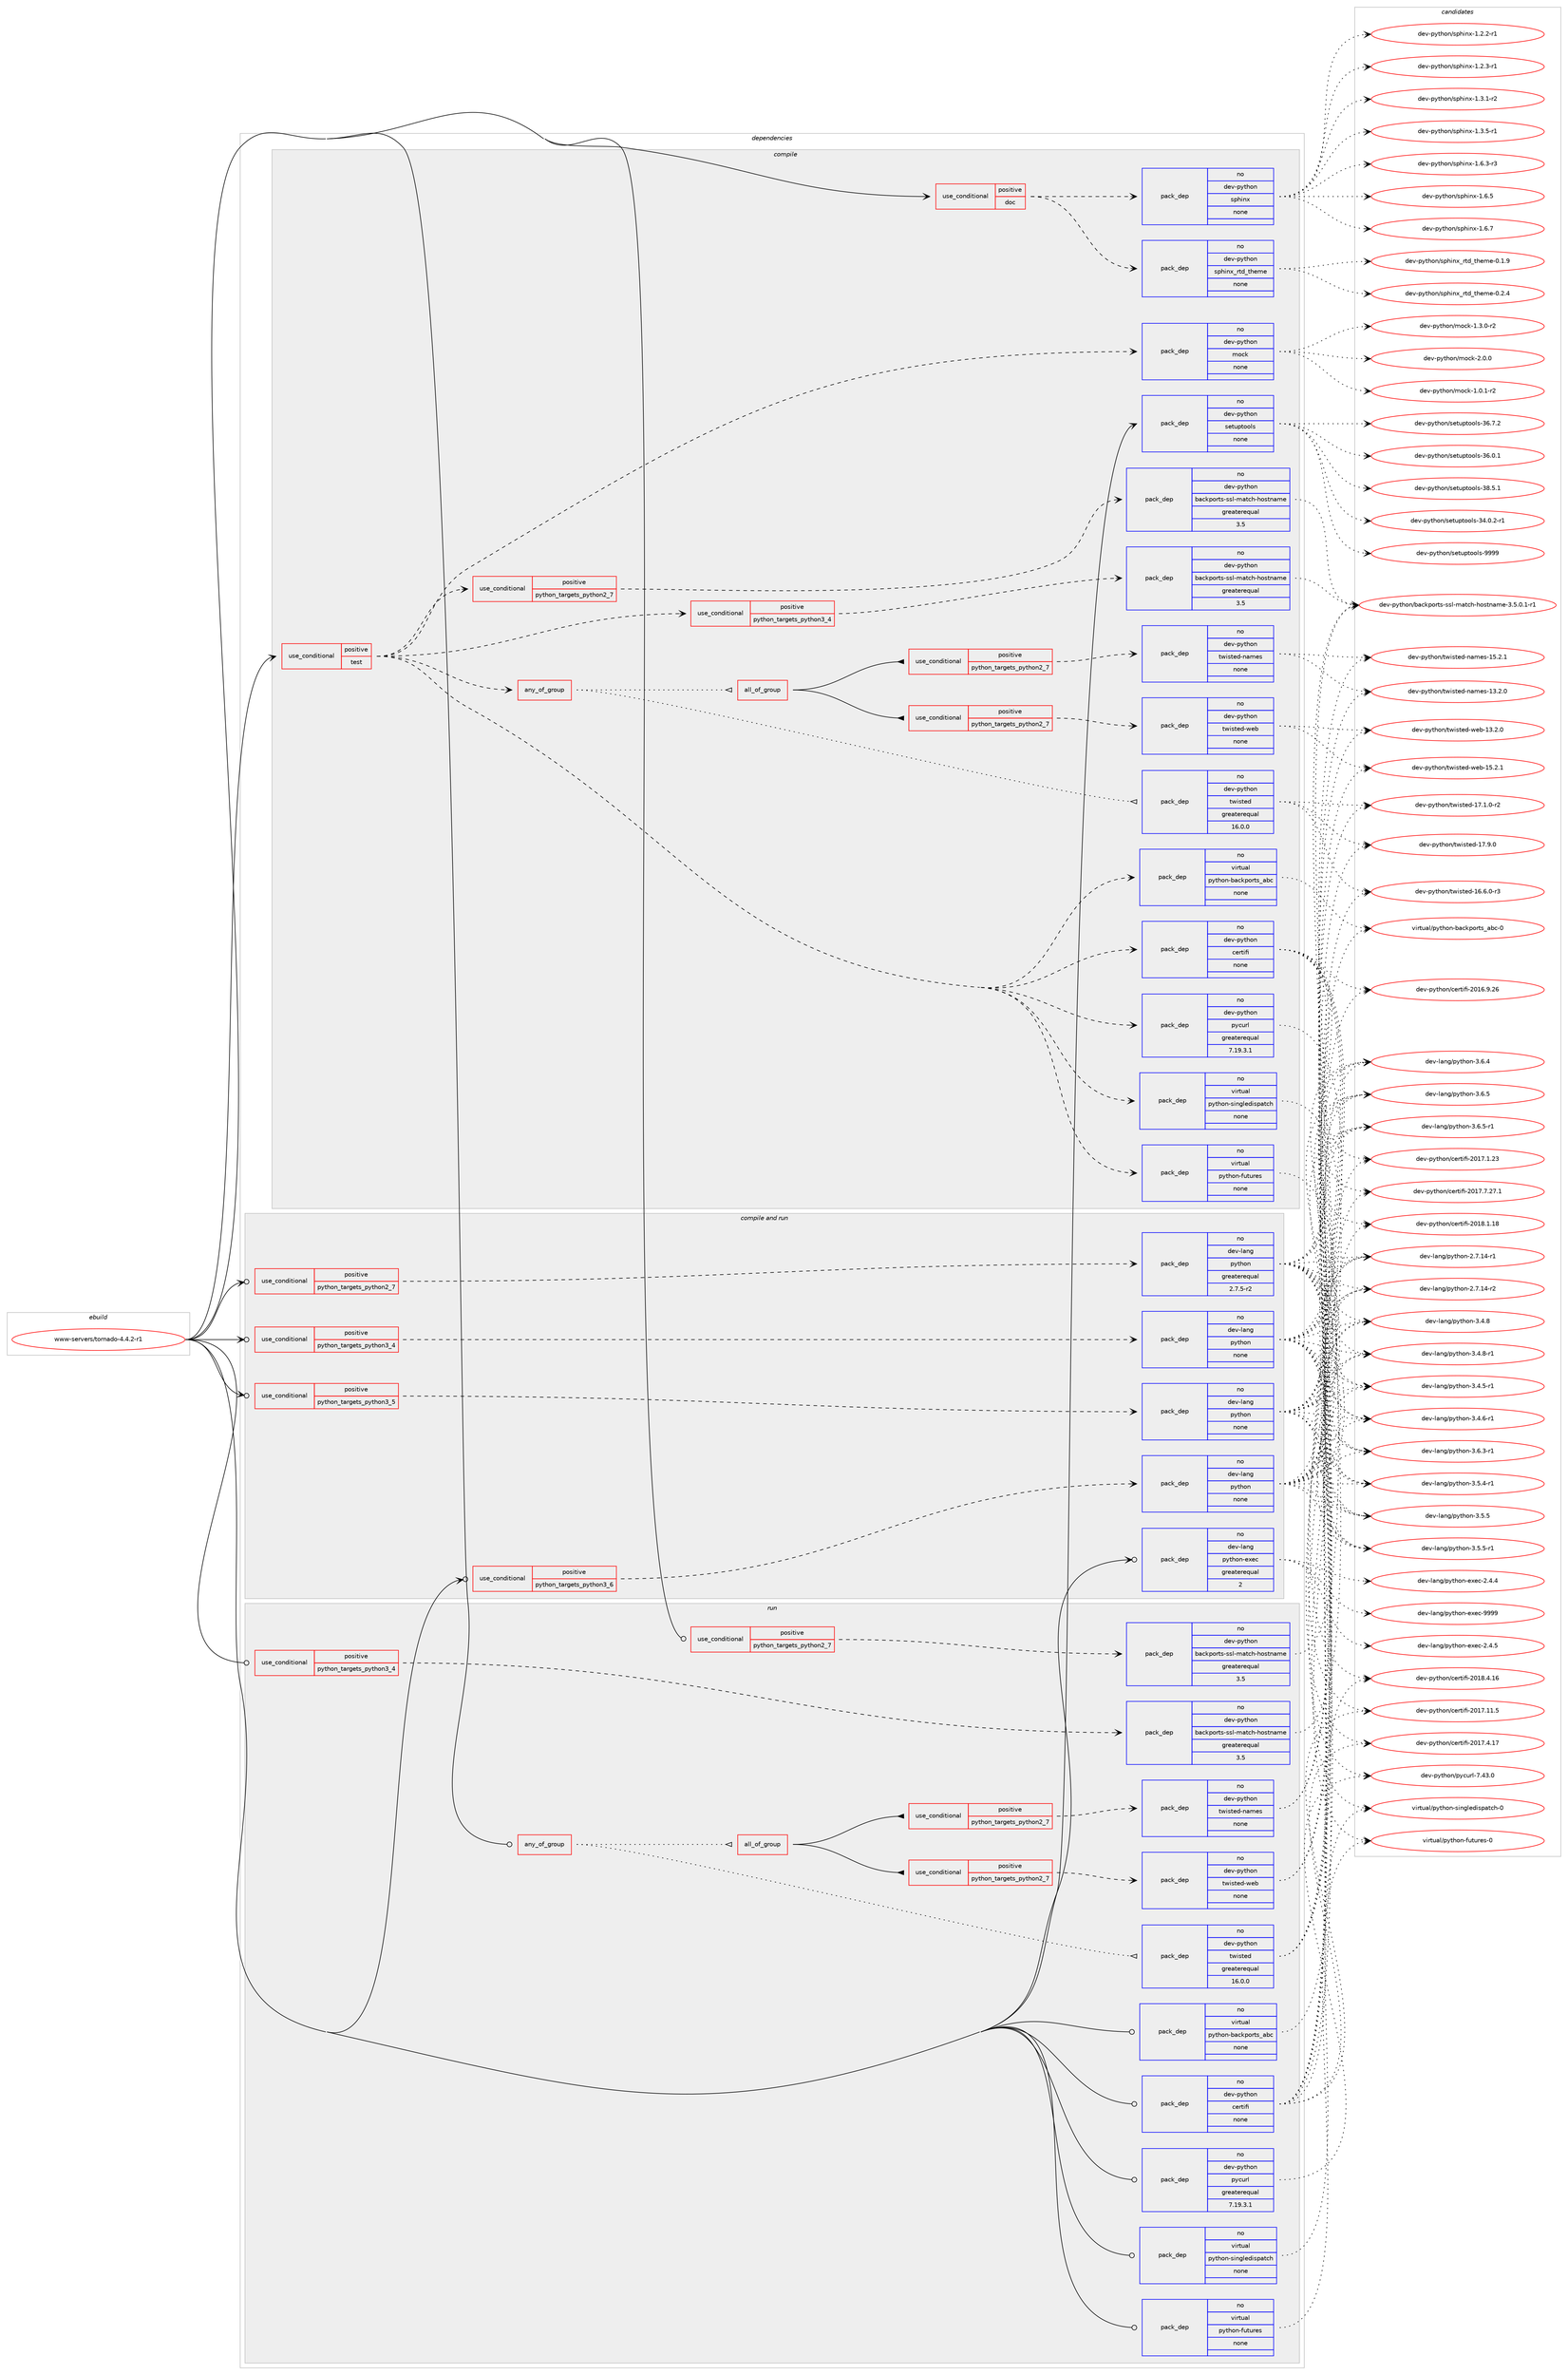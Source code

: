 digraph prolog {

# *************
# Graph options
# *************

newrank=true;
concentrate=true;
compound=true;
graph [rankdir=LR,fontname=Helvetica,fontsize=10,ranksep=1.5];#, ranksep=2.5, nodesep=0.2];
edge  [arrowhead=vee];
node  [fontname=Helvetica,fontsize=10];

# **********
# The ebuild
# **********

subgraph cluster_leftcol {
color=gray;
rank=same;
label=<<i>ebuild</i>>;
id [label="www-servers/tornado-4.4.2-r1", color=red, width=4, href="../www-servers/tornado-4.4.2-r1.svg"];
}

# ****************
# The dependencies
# ****************

subgraph cluster_midcol {
color=gray;
label=<<i>dependencies</i>>;
subgraph cluster_compile {
fillcolor="#eeeeee";
style=filled;
label=<<i>compile</i>>;
subgraph cond992 {
dependency9257 [label=<<TABLE BORDER="0" CELLBORDER="1" CELLSPACING="0" CELLPADDING="4"><TR><TD ROWSPAN="3" CELLPADDING="10">use_conditional</TD></TR><TR><TD>positive</TD></TR><TR><TD>doc</TD></TR></TABLE>>, shape=none, color=red];
subgraph pack8153 {
dependency9258 [label=<<TABLE BORDER="0" CELLBORDER="1" CELLSPACING="0" CELLPADDING="4" WIDTH="220"><TR><TD ROWSPAN="6" CELLPADDING="30">pack_dep</TD></TR><TR><TD WIDTH="110">no</TD></TR><TR><TD>dev-python</TD></TR><TR><TD>sphinx</TD></TR><TR><TD>none</TD></TR><TR><TD></TD></TR></TABLE>>, shape=none, color=blue];
}
dependency9257:e -> dependency9258:w [weight=20,style="dashed",arrowhead="vee"];
subgraph pack8154 {
dependency9259 [label=<<TABLE BORDER="0" CELLBORDER="1" CELLSPACING="0" CELLPADDING="4" WIDTH="220"><TR><TD ROWSPAN="6" CELLPADDING="30">pack_dep</TD></TR><TR><TD WIDTH="110">no</TD></TR><TR><TD>dev-python</TD></TR><TR><TD>sphinx_rtd_theme</TD></TR><TR><TD>none</TD></TR><TR><TD></TD></TR></TABLE>>, shape=none, color=blue];
}
dependency9257:e -> dependency9259:w [weight=20,style="dashed",arrowhead="vee"];
}
id:e -> dependency9257:w [weight=20,style="solid",arrowhead="vee"];
subgraph cond993 {
dependency9260 [label=<<TABLE BORDER="0" CELLBORDER="1" CELLSPACING="0" CELLPADDING="4"><TR><TD ROWSPAN="3" CELLPADDING="10">use_conditional</TD></TR><TR><TD>positive</TD></TR><TR><TD>test</TD></TR></TABLE>>, shape=none, color=red];
subgraph pack8155 {
dependency9261 [label=<<TABLE BORDER="0" CELLBORDER="1" CELLSPACING="0" CELLPADDING="4" WIDTH="220"><TR><TD ROWSPAN="6" CELLPADDING="30">pack_dep</TD></TR><TR><TD WIDTH="110">no</TD></TR><TR><TD>dev-python</TD></TR><TR><TD>certifi</TD></TR><TR><TD>none</TD></TR><TR><TD></TD></TR></TABLE>>, shape=none, color=blue];
}
dependency9260:e -> dependency9261:w [weight=20,style="dashed",arrowhead="vee"];
subgraph pack8156 {
dependency9262 [label=<<TABLE BORDER="0" CELLBORDER="1" CELLSPACING="0" CELLPADDING="4" WIDTH="220"><TR><TD ROWSPAN="6" CELLPADDING="30">pack_dep</TD></TR><TR><TD WIDTH="110">no</TD></TR><TR><TD>dev-python</TD></TR><TR><TD>pycurl</TD></TR><TR><TD>greaterequal</TD></TR><TR><TD>7.19.3.1</TD></TR></TABLE>>, shape=none, color=blue];
}
dependency9260:e -> dependency9262:w [weight=20,style="dashed",arrowhead="vee"];
subgraph cond994 {
dependency9263 [label=<<TABLE BORDER="0" CELLBORDER="1" CELLSPACING="0" CELLPADDING="4"><TR><TD ROWSPAN="3" CELLPADDING="10">use_conditional</TD></TR><TR><TD>positive</TD></TR><TR><TD>python_targets_python2_7</TD></TR></TABLE>>, shape=none, color=red];
subgraph pack8157 {
dependency9264 [label=<<TABLE BORDER="0" CELLBORDER="1" CELLSPACING="0" CELLPADDING="4" WIDTH="220"><TR><TD ROWSPAN="6" CELLPADDING="30">pack_dep</TD></TR><TR><TD WIDTH="110">no</TD></TR><TR><TD>dev-python</TD></TR><TR><TD>backports-ssl-match-hostname</TD></TR><TR><TD>greaterequal</TD></TR><TR><TD>3.5</TD></TR></TABLE>>, shape=none, color=blue];
}
dependency9263:e -> dependency9264:w [weight=20,style="dashed",arrowhead="vee"];
}
dependency9260:e -> dependency9263:w [weight=20,style="dashed",arrowhead="vee"];
subgraph cond995 {
dependency9265 [label=<<TABLE BORDER="0" CELLBORDER="1" CELLSPACING="0" CELLPADDING="4"><TR><TD ROWSPAN="3" CELLPADDING="10">use_conditional</TD></TR><TR><TD>positive</TD></TR><TR><TD>python_targets_python3_4</TD></TR></TABLE>>, shape=none, color=red];
subgraph pack8158 {
dependency9266 [label=<<TABLE BORDER="0" CELLBORDER="1" CELLSPACING="0" CELLPADDING="4" WIDTH="220"><TR><TD ROWSPAN="6" CELLPADDING="30">pack_dep</TD></TR><TR><TD WIDTH="110">no</TD></TR><TR><TD>dev-python</TD></TR><TR><TD>backports-ssl-match-hostname</TD></TR><TR><TD>greaterequal</TD></TR><TR><TD>3.5</TD></TR></TABLE>>, shape=none, color=blue];
}
dependency9265:e -> dependency9266:w [weight=20,style="dashed",arrowhead="vee"];
}
dependency9260:e -> dependency9265:w [weight=20,style="dashed",arrowhead="vee"];
subgraph any108 {
dependency9267 [label=<<TABLE BORDER="0" CELLBORDER="1" CELLSPACING="0" CELLPADDING="4"><TR><TD CELLPADDING="10">any_of_group</TD></TR></TABLE>>, shape=none, color=red];subgraph pack8159 {
dependency9268 [label=<<TABLE BORDER="0" CELLBORDER="1" CELLSPACING="0" CELLPADDING="4" WIDTH="220"><TR><TD ROWSPAN="6" CELLPADDING="30">pack_dep</TD></TR><TR><TD WIDTH="110">no</TD></TR><TR><TD>dev-python</TD></TR><TR><TD>twisted</TD></TR><TR><TD>greaterequal</TD></TR><TR><TD>16.0.0</TD></TR></TABLE>>, shape=none, color=blue];
}
dependency9267:e -> dependency9268:w [weight=20,style="dotted",arrowhead="oinv"];
subgraph all7 {
dependency9269 [label=<<TABLE BORDER="0" CELLBORDER="1" CELLSPACING="0" CELLPADDING="4"><TR><TD CELLPADDING="10">all_of_group</TD></TR></TABLE>>, shape=none, color=red];subgraph cond996 {
dependency9270 [label=<<TABLE BORDER="0" CELLBORDER="1" CELLSPACING="0" CELLPADDING="4"><TR><TD ROWSPAN="3" CELLPADDING="10">use_conditional</TD></TR><TR><TD>positive</TD></TR><TR><TD>python_targets_python2_7</TD></TR></TABLE>>, shape=none, color=red];
subgraph pack8160 {
dependency9271 [label=<<TABLE BORDER="0" CELLBORDER="1" CELLSPACING="0" CELLPADDING="4" WIDTH="220"><TR><TD ROWSPAN="6" CELLPADDING="30">pack_dep</TD></TR><TR><TD WIDTH="110">no</TD></TR><TR><TD>dev-python</TD></TR><TR><TD>twisted-names</TD></TR><TR><TD>none</TD></TR><TR><TD></TD></TR></TABLE>>, shape=none, color=blue];
}
dependency9270:e -> dependency9271:w [weight=20,style="dashed",arrowhead="vee"];
}
dependency9269:e -> dependency9270:w [weight=20,style="solid",arrowhead="inv"];
subgraph cond997 {
dependency9272 [label=<<TABLE BORDER="0" CELLBORDER="1" CELLSPACING="0" CELLPADDING="4"><TR><TD ROWSPAN="3" CELLPADDING="10">use_conditional</TD></TR><TR><TD>positive</TD></TR><TR><TD>python_targets_python2_7</TD></TR></TABLE>>, shape=none, color=red];
subgraph pack8161 {
dependency9273 [label=<<TABLE BORDER="0" CELLBORDER="1" CELLSPACING="0" CELLPADDING="4" WIDTH="220"><TR><TD ROWSPAN="6" CELLPADDING="30">pack_dep</TD></TR><TR><TD WIDTH="110">no</TD></TR><TR><TD>dev-python</TD></TR><TR><TD>twisted-web</TD></TR><TR><TD>none</TD></TR><TR><TD></TD></TR></TABLE>>, shape=none, color=blue];
}
dependency9272:e -> dependency9273:w [weight=20,style="dashed",arrowhead="vee"];
}
dependency9269:e -> dependency9272:w [weight=20,style="solid",arrowhead="inv"];
}
dependency9267:e -> dependency9269:w [weight=20,style="dotted",arrowhead="oinv"];
}
dependency9260:e -> dependency9267:w [weight=20,style="dashed",arrowhead="vee"];
subgraph pack8162 {
dependency9274 [label=<<TABLE BORDER="0" CELLBORDER="1" CELLSPACING="0" CELLPADDING="4" WIDTH="220"><TR><TD ROWSPAN="6" CELLPADDING="30">pack_dep</TD></TR><TR><TD WIDTH="110">no</TD></TR><TR><TD>virtual</TD></TR><TR><TD>python-backports_abc</TD></TR><TR><TD>none</TD></TR><TR><TD></TD></TR></TABLE>>, shape=none, color=blue];
}
dependency9260:e -> dependency9274:w [weight=20,style="dashed",arrowhead="vee"];
subgraph pack8163 {
dependency9275 [label=<<TABLE BORDER="0" CELLBORDER="1" CELLSPACING="0" CELLPADDING="4" WIDTH="220"><TR><TD ROWSPAN="6" CELLPADDING="30">pack_dep</TD></TR><TR><TD WIDTH="110">no</TD></TR><TR><TD>virtual</TD></TR><TR><TD>python-futures</TD></TR><TR><TD>none</TD></TR><TR><TD></TD></TR></TABLE>>, shape=none, color=blue];
}
dependency9260:e -> dependency9275:w [weight=20,style="dashed",arrowhead="vee"];
subgraph pack8164 {
dependency9276 [label=<<TABLE BORDER="0" CELLBORDER="1" CELLSPACING="0" CELLPADDING="4" WIDTH="220"><TR><TD ROWSPAN="6" CELLPADDING="30">pack_dep</TD></TR><TR><TD WIDTH="110">no</TD></TR><TR><TD>virtual</TD></TR><TR><TD>python-singledispatch</TD></TR><TR><TD>none</TD></TR><TR><TD></TD></TR></TABLE>>, shape=none, color=blue];
}
dependency9260:e -> dependency9276:w [weight=20,style="dashed",arrowhead="vee"];
subgraph pack8165 {
dependency9277 [label=<<TABLE BORDER="0" CELLBORDER="1" CELLSPACING="0" CELLPADDING="4" WIDTH="220"><TR><TD ROWSPAN="6" CELLPADDING="30">pack_dep</TD></TR><TR><TD WIDTH="110">no</TD></TR><TR><TD>dev-python</TD></TR><TR><TD>mock</TD></TR><TR><TD>none</TD></TR><TR><TD></TD></TR></TABLE>>, shape=none, color=blue];
}
dependency9260:e -> dependency9277:w [weight=20,style="dashed",arrowhead="vee"];
}
id:e -> dependency9260:w [weight=20,style="solid",arrowhead="vee"];
subgraph pack8166 {
dependency9278 [label=<<TABLE BORDER="0" CELLBORDER="1" CELLSPACING="0" CELLPADDING="4" WIDTH="220"><TR><TD ROWSPAN="6" CELLPADDING="30">pack_dep</TD></TR><TR><TD WIDTH="110">no</TD></TR><TR><TD>dev-python</TD></TR><TR><TD>setuptools</TD></TR><TR><TD>none</TD></TR><TR><TD></TD></TR></TABLE>>, shape=none, color=blue];
}
id:e -> dependency9278:w [weight=20,style="solid",arrowhead="vee"];
}
subgraph cluster_compileandrun {
fillcolor="#eeeeee";
style=filled;
label=<<i>compile and run</i>>;
subgraph cond998 {
dependency9279 [label=<<TABLE BORDER="0" CELLBORDER="1" CELLSPACING="0" CELLPADDING="4"><TR><TD ROWSPAN="3" CELLPADDING="10">use_conditional</TD></TR><TR><TD>positive</TD></TR><TR><TD>python_targets_python2_7</TD></TR></TABLE>>, shape=none, color=red];
subgraph pack8167 {
dependency9280 [label=<<TABLE BORDER="0" CELLBORDER="1" CELLSPACING="0" CELLPADDING="4" WIDTH="220"><TR><TD ROWSPAN="6" CELLPADDING="30">pack_dep</TD></TR><TR><TD WIDTH="110">no</TD></TR><TR><TD>dev-lang</TD></TR><TR><TD>python</TD></TR><TR><TD>greaterequal</TD></TR><TR><TD>2.7.5-r2</TD></TR></TABLE>>, shape=none, color=blue];
}
dependency9279:e -> dependency9280:w [weight=20,style="dashed",arrowhead="vee"];
}
id:e -> dependency9279:w [weight=20,style="solid",arrowhead="odotvee"];
subgraph cond999 {
dependency9281 [label=<<TABLE BORDER="0" CELLBORDER="1" CELLSPACING="0" CELLPADDING="4"><TR><TD ROWSPAN="3" CELLPADDING="10">use_conditional</TD></TR><TR><TD>positive</TD></TR><TR><TD>python_targets_python3_4</TD></TR></TABLE>>, shape=none, color=red];
subgraph pack8168 {
dependency9282 [label=<<TABLE BORDER="0" CELLBORDER="1" CELLSPACING="0" CELLPADDING="4" WIDTH="220"><TR><TD ROWSPAN="6" CELLPADDING="30">pack_dep</TD></TR><TR><TD WIDTH="110">no</TD></TR><TR><TD>dev-lang</TD></TR><TR><TD>python</TD></TR><TR><TD>none</TD></TR><TR><TD></TD></TR></TABLE>>, shape=none, color=blue];
}
dependency9281:e -> dependency9282:w [weight=20,style="dashed",arrowhead="vee"];
}
id:e -> dependency9281:w [weight=20,style="solid",arrowhead="odotvee"];
subgraph cond1000 {
dependency9283 [label=<<TABLE BORDER="0" CELLBORDER="1" CELLSPACING="0" CELLPADDING="4"><TR><TD ROWSPAN="3" CELLPADDING="10">use_conditional</TD></TR><TR><TD>positive</TD></TR><TR><TD>python_targets_python3_5</TD></TR></TABLE>>, shape=none, color=red];
subgraph pack8169 {
dependency9284 [label=<<TABLE BORDER="0" CELLBORDER="1" CELLSPACING="0" CELLPADDING="4" WIDTH="220"><TR><TD ROWSPAN="6" CELLPADDING="30">pack_dep</TD></TR><TR><TD WIDTH="110">no</TD></TR><TR><TD>dev-lang</TD></TR><TR><TD>python</TD></TR><TR><TD>none</TD></TR><TR><TD></TD></TR></TABLE>>, shape=none, color=blue];
}
dependency9283:e -> dependency9284:w [weight=20,style="dashed",arrowhead="vee"];
}
id:e -> dependency9283:w [weight=20,style="solid",arrowhead="odotvee"];
subgraph cond1001 {
dependency9285 [label=<<TABLE BORDER="0" CELLBORDER="1" CELLSPACING="0" CELLPADDING="4"><TR><TD ROWSPAN="3" CELLPADDING="10">use_conditional</TD></TR><TR><TD>positive</TD></TR><TR><TD>python_targets_python3_6</TD></TR></TABLE>>, shape=none, color=red];
subgraph pack8170 {
dependency9286 [label=<<TABLE BORDER="0" CELLBORDER="1" CELLSPACING="0" CELLPADDING="4" WIDTH="220"><TR><TD ROWSPAN="6" CELLPADDING="30">pack_dep</TD></TR><TR><TD WIDTH="110">no</TD></TR><TR><TD>dev-lang</TD></TR><TR><TD>python</TD></TR><TR><TD>none</TD></TR><TR><TD></TD></TR></TABLE>>, shape=none, color=blue];
}
dependency9285:e -> dependency9286:w [weight=20,style="dashed",arrowhead="vee"];
}
id:e -> dependency9285:w [weight=20,style="solid",arrowhead="odotvee"];
subgraph pack8171 {
dependency9287 [label=<<TABLE BORDER="0" CELLBORDER="1" CELLSPACING="0" CELLPADDING="4" WIDTH="220"><TR><TD ROWSPAN="6" CELLPADDING="30">pack_dep</TD></TR><TR><TD WIDTH="110">no</TD></TR><TR><TD>dev-lang</TD></TR><TR><TD>python-exec</TD></TR><TR><TD>greaterequal</TD></TR><TR><TD>2</TD></TR></TABLE>>, shape=none, color=blue];
}
id:e -> dependency9287:w [weight=20,style="solid",arrowhead="odotvee"];
}
subgraph cluster_run {
fillcolor="#eeeeee";
style=filled;
label=<<i>run</i>>;
subgraph any109 {
dependency9288 [label=<<TABLE BORDER="0" CELLBORDER="1" CELLSPACING="0" CELLPADDING="4"><TR><TD CELLPADDING="10">any_of_group</TD></TR></TABLE>>, shape=none, color=red];subgraph pack8172 {
dependency9289 [label=<<TABLE BORDER="0" CELLBORDER="1" CELLSPACING="0" CELLPADDING="4" WIDTH="220"><TR><TD ROWSPAN="6" CELLPADDING="30">pack_dep</TD></TR><TR><TD WIDTH="110">no</TD></TR><TR><TD>dev-python</TD></TR><TR><TD>twisted</TD></TR><TR><TD>greaterequal</TD></TR><TR><TD>16.0.0</TD></TR></TABLE>>, shape=none, color=blue];
}
dependency9288:e -> dependency9289:w [weight=20,style="dotted",arrowhead="oinv"];
subgraph all8 {
dependency9290 [label=<<TABLE BORDER="0" CELLBORDER="1" CELLSPACING="0" CELLPADDING="4"><TR><TD CELLPADDING="10">all_of_group</TD></TR></TABLE>>, shape=none, color=red];subgraph cond1002 {
dependency9291 [label=<<TABLE BORDER="0" CELLBORDER="1" CELLSPACING="0" CELLPADDING="4"><TR><TD ROWSPAN="3" CELLPADDING="10">use_conditional</TD></TR><TR><TD>positive</TD></TR><TR><TD>python_targets_python2_7</TD></TR></TABLE>>, shape=none, color=red];
subgraph pack8173 {
dependency9292 [label=<<TABLE BORDER="0" CELLBORDER="1" CELLSPACING="0" CELLPADDING="4" WIDTH="220"><TR><TD ROWSPAN="6" CELLPADDING="30">pack_dep</TD></TR><TR><TD WIDTH="110">no</TD></TR><TR><TD>dev-python</TD></TR><TR><TD>twisted-names</TD></TR><TR><TD>none</TD></TR><TR><TD></TD></TR></TABLE>>, shape=none, color=blue];
}
dependency9291:e -> dependency9292:w [weight=20,style="dashed",arrowhead="vee"];
}
dependency9290:e -> dependency9291:w [weight=20,style="solid",arrowhead="inv"];
subgraph cond1003 {
dependency9293 [label=<<TABLE BORDER="0" CELLBORDER="1" CELLSPACING="0" CELLPADDING="4"><TR><TD ROWSPAN="3" CELLPADDING="10">use_conditional</TD></TR><TR><TD>positive</TD></TR><TR><TD>python_targets_python2_7</TD></TR></TABLE>>, shape=none, color=red];
subgraph pack8174 {
dependency9294 [label=<<TABLE BORDER="0" CELLBORDER="1" CELLSPACING="0" CELLPADDING="4" WIDTH="220"><TR><TD ROWSPAN="6" CELLPADDING="30">pack_dep</TD></TR><TR><TD WIDTH="110">no</TD></TR><TR><TD>dev-python</TD></TR><TR><TD>twisted-web</TD></TR><TR><TD>none</TD></TR><TR><TD></TD></TR></TABLE>>, shape=none, color=blue];
}
dependency9293:e -> dependency9294:w [weight=20,style="dashed",arrowhead="vee"];
}
dependency9290:e -> dependency9293:w [weight=20,style="solid",arrowhead="inv"];
}
dependency9288:e -> dependency9290:w [weight=20,style="dotted",arrowhead="oinv"];
}
id:e -> dependency9288:w [weight=20,style="solid",arrowhead="odot"];
subgraph cond1004 {
dependency9295 [label=<<TABLE BORDER="0" CELLBORDER="1" CELLSPACING="0" CELLPADDING="4"><TR><TD ROWSPAN="3" CELLPADDING="10">use_conditional</TD></TR><TR><TD>positive</TD></TR><TR><TD>python_targets_python2_7</TD></TR></TABLE>>, shape=none, color=red];
subgraph pack8175 {
dependency9296 [label=<<TABLE BORDER="0" CELLBORDER="1" CELLSPACING="0" CELLPADDING="4" WIDTH="220"><TR><TD ROWSPAN="6" CELLPADDING="30">pack_dep</TD></TR><TR><TD WIDTH="110">no</TD></TR><TR><TD>dev-python</TD></TR><TR><TD>backports-ssl-match-hostname</TD></TR><TR><TD>greaterequal</TD></TR><TR><TD>3.5</TD></TR></TABLE>>, shape=none, color=blue];
}
dependency9295:e -> dependency9296:w [weight=20,style="dashed",arrowhead="vee"];
}
id:e -> dependency9295:w [weight=20,style="solid",arrowhead="odot"];
subgraph cond1005 {
dependency9297 [label=<<TABLE BORDER="0" CELLBORDER="1" CELLSPACING="0" CELLPADDING="4"><TR><TD ROWSPAN="3" CELLPADDING="10">use_conditional</TD></TR><TR><TD>positive</TD></TR><TR><TD>python_targets_python3_4</TD></TR></TABLE>>, shape=none, color=red];
subgraph pack8176 {
dependency9298 [label=<<TABLE BORDER="0" CELLBORDER="1" CELLSPACING="0" CELLPADDING="4" WIDTH="220"><TR><TD ROWSPAN="6" CELLPADDING="30">pack_dep</TD></TR><TR><TD WIDTH="110">no</TD></TR><TR><TD>dev-python</TD></TR><TR><TD>backports-ssl-match-hostname</TD></TR><TR><TD>greaterequal</TD></TR><TR><TD>3.5</TD></TR></TABLE>>, shape=none, color=blue];
}
dependency9297:e -> dependency9298:w [weight=20,style="dashed",arrowhead="vee"];
}
id:e -> dependency9297:w [weight=20,style="solid",arrowhead="odot"];
subgraph pack8177 {
dependency9299 [label=<<TABLE BORDER="0" CELLBORDER="1" CELLSPACING="0" CELLPADDING="4" WIDTH="220"><TR><TD ROWSPAN="6" CELLPADDING="30">pack_dep</TD></TR><TR><TD WIDTH="110">no</TD></TR><TR><TD>dev-python</TD></TR><TR><TD>certifi</TD></TR><TR><TD>none</TD></TR><TR><TD></TD></TR></TABLE>>, shape=none, color=blue];
}
id:e -> dependency9299:w [weight=20,style="solid",arrowhead="odot"];
subgraph pack8178 {
dependency9300 [label=<<TABLE BORDER="0" CELLBORDER="1" CELLSPACING="0" CELLPADDING="4" WIDTH="220"><TR><TD ROWSPAN="6" CELLPADDING="30">pack_dep</TD></TR><TR><TD WIDTH="110">no</TD></TR><TR><TD>dev-python</TD></TR><TR><TD>pycurl</TD></TR><TR><TD>greaterequal</TD></TR><TR><TD>7.19.3.1</TD></TR></TABLE>>, shape=none, color=blue];
}
id:e -> dependency9300:w [weight=20,style="solid",arrowhead="odot"];
subgraph pack8179 {
dependency9301 [label=<<TABLE BORDER="0" CELLBORDER="1" CELLSPACING="0" CELLPADDING="4" WIDTH="220"><TR><TD ROWSPAN="6" CELLPADDING="30">pack_dep</TD></TR><TR><TD WIDTH="110">no</TD></TR><TR><TD>virtual</TD></TR><TR><TD>python-backports_abc</TD></TR><TR><TD>none</TD></TR><TR><TD></TD></TR></TABLE>>, shape=none, color=blue];
}
id:e -> dependency9301:w [weight=20,style="solid",arrowhead="odot"];
subgraph pack8180 {
dependency9302 [label=<<TABLE BORDER="0" CELLBORDER="1" CELLSPACING="0" CELLPADDING="4" WIDTH="220"><TR><TD ROWSPAN="6" CELLPADDING="30">pack_dep</TD></TR><TR><TD WIDTH="110">no</TD></TR><TR><TD>virtual</TD></TR><TR><TD>python-futures</TD></TR><TR><TD>none</TD></TR><TR><TD></TD></TR></TABLE>>, shape=none, color=blue];
}
id:e -> dependency9302:w [weight=20,style="solid",arrowhead="odot"];
subgraph pack8181 {
dependency9303 [label=<<TABLE BORDER="0" CELLBORDER="1" CELLSPACING="0" CELLPADDING="4" WIDTH="220"><TR><TD ROWSPAN="6" CELLPADDING="30">pack_dep</TD></TR><TR><TD WIDTH="110">no</TD></TR><TR><TD>virtual</TD></TR><TR><TD>python-singledispatch</TD></TR><TR><TD>none</TD></TR><TR><TD></TD></TR></TABLE>>, shape=none, color=blue];
}
id:e -> dependency9303:w [weight=20,style="solid",arrowhead="odot"];
}
}

# **************
# The candidates
# **************

subgraph cluster_choices {
rank=same;
color=gray;
label=<<i>candidates</i>>;

subgraph choice8153 {
color=black;
nodesep=1;
choice10010111845112121116104111110471151121041051101204549465046504511449 [label="dev-python/sphinx-1.2.2-r1", color=red, width=4,href="../dev-python/sphinx-1.2.2-r1.svg"];
choice10010111845112121116104111110471151121041051101204549465046514511449 [label="dev-python/sphinx-1.2.3-r1", color=red, width=4,href="../dev-python/sphinx-1.2.3-r1.svg"];
choice10010111845112121116104111110471151121041051101204549465146494511450 [label="dev-python/sphinx-1.3.1-r2", color=red, width=4,href="../dev-python/sphinx-1.3.1-r2.svg"];
choice10010111845112121116104111110471151121041051101204549465146534511449 [label="dev-python/sphinx-1.3.5-r1", color=red, width=4,href="../dev-python/sphinx-1.3.5-r1.svg"];
choice10010111845112121116104111110471151121041051101204549465446514511451 [label="dev-python/sphinx-1.6.3-r3", color=red, width=4,href="../dev-python/sphinx-1.6.3-r3.svg"];
choice1001011184511212111610411111047115112104105110120454946544653 [label="dev-python/sphinx-1.6.5", color=red, width=4,href="../dev-python/sphinx-1.6.5.svg"];
choice1001011184511212111610411111047115112104105110120454946544655 [label="dev-python/sphinx-1.6.7", color=red, width=4,href="../dev-python/sphinx-1.6.7.svg"];
dependency9258:e -> choice10010111845112121116104111110471151121041051101204549465046504511449:w [style=dotted,weight="100"];
dependency9258:e -> choice10010111845112121116104111110471151121041051101204549465046514511449:w [style=dotted,weight="100"];
dependency9258:e -> choice10010111845112121116104111110471151121041051101204549465146494511450:w [style=dotted,weight="100"];
dependency9258:e -> choice10010111845112121116104111110471151121041051101204549465146534511449:w [style=dotted,weight="100"];
dependency9258:e -> choice10010111845112121116104111110471151121041051101204549465446514511451:w [style=dotted,weight="100"];
dependency9258:e -> choice1001011184511212111610411111047115112104105110120454946544653:w [style=dotted,weight="100"];
dependency9258:e -> choice1001011184511212111610411111047115112104105110120454946544655:w [style=dotted,weight="100"];
}
subgraph choice8154 {
color=black;
nodesep=1;
choice10010111845112121116104111110471151121041051101209511411610095116104101109101454846494657 [label="dev-python/sphinx_rtd_theme-0.1.9", color=red, width=4,href="../dev-python/sphinx_rtd_theme-0.1.9.svg"];
choice10010111845112121116104111110471151121041051101209511411610095116104101109101454846504652 [label="dev-python/sphinx_rtd_theme-0.2.4", color=red, width=4,href="../dev-python/sphinx_rtd_theme-0.2.4.svg"];
dependency9259:e -> choice10010111845112121116104111110471151121041051101209511411610095116104101109101454846494657:w [style=dotted,weight="100"];
dependency9259:e -> choice10010111845112121116104111110471151121041051101209511411610095116104101109101454846504652:w [style=dotted,weight="100"];
}
subgraph choice8155 {
color=black;
nodesep=1;
choice10010111845112121116104111110479910111411610510210545504849544657465054 [label="dev-python/certifi-2016.9.26", color=red, width=4,href="../dev-python/certifi-2016.9.26.svg"];
choice10010111845112121116104111110479910111411610510210545504849554649465051 [label="dev-python/certifi-2017.1.23", color=red, width=4,href="../dev-python/certifi-2017.1.23.svg"];
choice10010111845112121116104111110479910111411610510210545504849554649494653 [label="dev-python/certifi-2017.11.5", color=red, width=4,href="../dev-python/certifi-2017.11.5.svg"];
choice10010111845112121116104111110479910111411610510210545504849554652464955 [label="dev-python/certifi-2017.4.17", color=red, width=4,href="../dev-python/certifi-2017.4.17.svg"];
choice100101118451121211161041111104799101114116105102105455048495546554650554649 [label="dev-python/certifi-2017.7.27.1", color=red, width=4,href="../dev-python/certifi-2017.7.27.1.svg"];
choice10010111845112121116104111110479910111411610510210545504849564649464956 [label="dev-python/certifi-2018.1.18", color=red, width=4,href="../dev-python/certifi-2018.1.18.svg"];
choice10010111845112121116104111110479910111411610510210545504849564652464954 [label="dev-python/certifi-2018.4.16", color=red, width=4,href="../dev-python/certifi-2018.4.16.svg"];
dependency9261:e -> choice10010111845112121116104111110479910111411610510210545504849544657465054:w [style=dotted,weight="100"];
dependency9261:e -> choice10010111845112121116104111110479910111411610510210545504849554649465051:w [style=dotted,weight="100"];
dependency9261:e -> choice10010111845112121116104111110479910111411610510210545504849554649494653:w [style=dotted,weight="100"];
dependency9261:e -> choice10010111845112121116104111110479910111411610510210545504849554652464955:w [style=dotted,weight="100"];
dependency9261:e -> choice100101118451121211161041111104799101114116105102105455048495546554650554649:w [style=dotted,weight="100"];
dependency9261:e -> choice10010111845112121116104111110479910111411610510210545504849564649464956:w [style=dotted,weight="100"];
dependency9261:e -> choice10010111845112121116104111110479910111411610510210545504849564652464954:w [style=dotted,weight="100"];
}
subgraph choice8156 {
color=black;
nodesep=1;
choice10010111845112121116104111110471121219911711410845554652514648 [label="dev-python/pycurl-7.43.0", color=red, width=4,href="../dev-python/pycurl-7.43.0.svg"];
dependency9262:e -> choice10010111845112121116104111110471121219911711410845554652514648:w [style=dotted,weight="100"];
}
subgraph choice8157 {
color=black;
nodesep=1;
choice100101118451121211161041111104798979910711211111411611545115115108451099711699104451041111151161109710910145514653464846494511449 [label="dev-python/backports-ssl-match-hostname-3.5.0.1-r1", color=red, width=4,href="../dev-python/backports-ssl-match-hostname-3.5.0.1-r1.svg"];
dependency9264:e -> choice100101118451121211161041111104798979910711211111411611545115115108451099711699104451041111151161109710910145514653464846494511449:w [style=dotted,weight="100"];
}
subgraph choice8158 {
color=black;
nodesep=1;
choice100101118451121211161041111104798979910711211111411611545115115108451099711699104451041111151161109710910145514653464846494511449 [label="dev-python/backports-ssl-match-hostname-3.5.0.1-r1", color=red, width=4,href="../dev-python/backports-ssl-match-hostname-3.5.0.1-r1.svg"];
dependency9266:e -> choice100101118451121211161041111104798979910711211111411611545115115108451099711699104451041111151161109710910145514653464846494511449:w [style=dotted,weight="100"];
}
subgraph choice8159 {
color=black;
nodesep=1;
choice1001011184511212111610411111047116119105115116101100454954465446484511451 [label="dev-python/twisted-16.6.0-r3", color=red, width=4,href="../dev-python/twisted-16.6.0-r3.svg"];
choice1001011184511212111610411111047116119105115116101100454955464946484511450 [label="dev-python/twisted-17.1.0-r2", color=red, width=4,href="../dev-python/twisted-17.1.0-r2.svg"];
choice100101118451121211161041111104711611910511511610110045495546574648 [label="dev-python/twisted-17.9.0", color=red, width=4,href="../dev-python/twisted-17.9.0.svg"];
dependency9268:e -> choice1001011184511212111610411111047116119105115116101100454954465446484511451:w [style=dotted,weight="100"];
dependency9268:e -> choice1001011184511212111610411111047116119105115116101100454955464946484511450:w [style=dotted,weight="100"];
dependency9268:e -> choice100101118451121211161041111104711611910511511610110045495546574648:w [style=dotted,weight="100"];
}
subgraph choice8160 {
color=black;
nodesep=1;
choice1001011184511212111610411111047116119105115116101100451109710910111545495146504648 [label="dev-python/twisted-names-13.2.0", color=red, width=4,href="../dev-python/twisted-names-13.2.0.svg"];
choice1001011184511212111610411111047116119105115116101100451109710910111545495346504649 [label="dev-python/twisted-names-15.2.1", color=red, width=4,href="../dev-python/twisted-names-15.2.1.svg"];
dependency9271:e -> choice1001011184511212111610411111047116119105115116101100451109710910111545495146504648:w [style=dotted,weight="100"];
dependency9271:e -> choice1001011184511212111610411111047116119105115116101100451109710910111545495346504649:w [style=dotted,weight="100"];
}
subgraph choice8161 {
color=black;
nodesep=1;
choice1001011184511212111610411111047116119105115116101100451191019845495146504648 [label="dev-python/twisted-web-13.2.0", color=red, width=4,href="../dev-python/twisted-web-13.2.0.svg"];
choice1001011184511212111610411111047116119105115116101100451191019845495346504649 [label="dev-python/twisted-web-15.2.1", color=red, width=4,href="../dev-python/twisted-web-15.2.1.svg"];
dependency9273:e -> choice1001011184511212111610411111047116119105115116101100451191019845495146504648:w [style=dotted,weight="100"];
dependency9273:e -> choice1001011184511212111610411111047116119105115116101100451191019845495346504649:w [style=dotted,weight="100"];
}
subgraph choice8162 {
color=black;
nodesep=1;
choice118105114116117971084711212111610411111045989799107112111114116115959798994548 [label="virtual/python-backports_abc-0", color=red, width=4,href="../virtual/python-backports_abc-0.svg"];
dependency9274:e -> choice118105114116117971084711212111610411111045989799107112111114116115959798994548:w [style=dotted,weight="100"];
}
subgraph choice8163 {
color=black;
nodesep=1;
choice1181051141161179710847112121116104111110451021171161171141011154548 [label="virtual/python-futures-0", color=red, width=4,href="../virtual/python-futures-0.svg"];
dependency9275:e -> choice1181051141161179710847112121116104111110451021171161171141011154548:w [style=dotted,weight="100"];
}
subgraph choice8164 {
color=black;
nodesep=1;
choice11810511411611797108471121211161041111104511510511010310810110010511511297116991044548 [label="virtual/python-singledispatch-0", color=red, width=4,href="../virtual/python-singledispatch-0.svg"];
dependency9276:e -> choice11810511411611797108471121211161041111104511510511010310810110010511511297116991044548:w [style=dotted,weight="100"];
}
subgraph choice8165 {
color=black;
nodesep=1;
choice1001011184511212111610411111047109111991074549464846494511450 [label="dev-python/mock-1.0.1-r2", color=red, width=4,href="../dev-python/mock-1.0.1-r2.svg"];
choice1001011184511212111610411111047109111991074549465146484511450 [label="dev-python/mock-1.3.0-r2", color=red, width=4,href="../dev-python/mock-1.3.0-r2.svg"];
choice100101118451121211161041111104710911199107455046484648 [label="dev-python/mock-2.0.0", color=red, width=4,href="../dev-python/mock-2.0.0.svg"];
dependency9277:e -> choice1001011184511212111610411111047109111991074549464846494511450:w [style=dotted,weight="100"];
dependency9277:e -> choice1001011184511212111610411111047109111991074549465146484511450:w [style=dotted,weight="100"];
dependency9277:e -> choice100101118451121211161041111104710911199107455046484648:w [style=dotted,weight="100"];
}
subgraph choice8166 {
color=black;
nodesep=1;
choice1001011184511212111610411111047115101116117112116111111108115455152464846504511449 [label="dev-python/setuptools-34.0.2-r1", color=red, width=4,href="../dev-python/setuptools-34.0.2-r1.svg"];
choice100101118451121211161041111104711510111611711211611111110811545515446484649 [label="dev-python/setuptools-36.0.1", color=red, width=4,href="../dev-python/setuptools-36.0.1.svg"];
choice100101118451121211161041111104711510111611711211611111110811545515446554650 [label="dev-python/setuptools-36.7.2", color=red, width=4,href="../dev-python/setuptools-36.7.2.svg"];
choice100101118451121211161041111104711510111611711211611111110811545515646534649 [label="dev-python/setuptools-38.5.1", color=red, width=4,href="../dev-python/setuptools-38.5.1.svg"];
choice10010111845112121116104111110471151011161171121161111111081154557575757 [label="dev-python/setuptools-9999", color=red, width=4,href="../dev-python/setuptools-9999.svg"];
dependency9278:e -> choice1001011184511212111610411111047115101116117112116111111108115455152464846504511449:w [style=dotted,weight="100"];
dependency9278:e -> choice100101118451121211161041111104711510111611711211611111110811545515446484649:w [style=dotted,weight="100"];
dependency9278:e -> choice100101118451121211161041111104711510111611711211611111110811545515446554650:w [style=dotted,weight="100"];
dependency9278:e -> choice100101118451121211161041111104711510111611711211611111110811545515646534649:w [style=dotted,weight="100"];
dependency9278:e -> choice10010111845112121116104111110471151011161171121161111111081154557575757:w [style=dotted,weight="100"];
}
subgraph choice8167 {
color=black;
nodesep=1;
choice100101118451089711010347112121116104111110455046554649524511449 [label="dev-lang/python-2.7.14-r1", color=red, width=4,href="../dev-lang/python-2.7.14-r1.svg"];
choice100101118451089711010347112121116104111110455046554649524511450 [label="dev-lang/python-2.7.14-r2", color=red, width=4,href="../dev-lang/python-2.7.14-r2.svg"];
choice1001011184510897110103471121211161041111104551465246534511449 [label="dev-lang/python-3.4.5-r1", color=red, width=4,href="../dev-lang/python-3.4.5-r1.svg"];
choice1001011184510897110103471121211161041111104551465246544511449 [label="dev-lang/python-3.4.6-r1", color=red, width=4,href="../dev-lang/python-3.4.6-r1.svg"];
choice100101118451089711010347112121116104111110455146524656 [label="dev-lang/python-3.4.8", color=red, width=4,href="../dev-lang/python-3.4.8.svg"];
choice1001011184510897110103471121211161041111104551465246564511449 [label="dev-lang/python-3.4.8-r1", color=red, width=4,href="../dev-lang/python-3.4.8-r1.svg"];
choice1001011184510897110103471121211161041111104551465346524511449 [label="dev-lang/python-3.5.4-r1", color=red, width=4,href="../dev-lang/python-3.5.4-r1.svg"];
choice100101118451089711010347112121116104111110455146534653 [label="dev-lang/python-3.5.5", color=red, width=4,href="../dev-lang/python-3.5.5.svg"];
choice1001011184510897110103471121211161041111104551465346534511449 [label="dev-lang/python-3.5.5-r1", color=red, width=4,href="../dev-lang/python-3.5.5-r1.svg"];
choice1001011184510897110103471121211161041111104551465446514511449 [label="dev-lang/python-3.6.3-r1", color=red, width=4,href="../dev-lang/python-3.6.3-r1.svg"];
choice100101118451089711010347112121116104111110455146544652 [label="dev-lang/python-3.6.4", color=red, width=4,href="../dev-lang/python-3.6.4.svg"];
choice100101118451089711010347112121116104111110455146544653 [label="dev-lang/python-3.6.5", color=red, width=4,href="../dev-lang/python-3.6.5.svg"];
choice1001011184510897110103471121211161041111104551465446534511449 [label="dev-lang/python-3.6.5-r1", color=red, width=4,href="../dev-lang/python-3.6.5-r1.svg"];
dependency9280:e -> choice100101118451089711010347112121116104111110455046554649524511449:w [style=dotted,weight="100"];
dependency9280:e -> choice100101118451089711010347112121116104111110455046554649524511450:w [style=dotted,weight="100"];
dependency9280:e -> choice1001011184510897110103471121211161041111104551465246534511449:w [style=dotted,weight="100"];
dependency9280:e -> choice1001011184510897110103471121211161041111104551465246544511449:w [style=dotted,weight="100"];
dependency9280:e -> choice100101118451089711010347112121116104111110455146524656:w [style=dotted,weight="100"];
dependency9280:e -> choice1001011184510897110103471121211161041111104551465246564511449:w [style=dotted,weight="100"];
dependency9280:e -> choice1001011184510897110103471121211161041111104551465346524511449:w [style=dotted,weight="100"];
dependency9280:e -> choice100101118451089711010347112121116104111110455146534653:w [style=dotted,weight="100"];
dependency9280:e -> choice1001011184510897110103471121211161041111104551465346534511449:w [style=dotted,weight="100"];
dependency9280:e -> choice1001011184510897110103471121211161041111104551465446514511449:w [style=dotted,weight="100"];
dependency9280:e -> choice100101118451089711010347112121116104111110455146544652:w [style=dotted,weight="100"];
dependency9280:e -> choice100101118451089711010347112121116104111110455146544653:w [style=dotted,weight="100"];
dependency9280:e -> choice1001011184510897110103471121211161041111104551465446534511449:w [style=dotted,weight="100"];
}
subgraph choice8168 {
color=black;
nodesep=1;
choice100101118451089711010347112121116104111110455046554649524511449 [label="dev-lang/python-2.7.14-r1", color=red, width=4,href="../dev-lang/python-2.7.14-r1.svg"];
choice100101118451089711010347112121116104111110455046554649524511450 [label="dev-lang/python-2.7.14-r2", color=red, width=4,href="../dev-lang/python-2.7.14-r2.svg"];
choice1001011184510897110103471121211161041111104551465246534511449 [label="dev-lang/python-3.4.5-r1", color=red, width=4,href="../dev-lang/python-3.4.5-r1.svg"];
choice1001011184510897110103471121211161041111104551465246544511449 [label="dev-lang/python-3.4.6-r1", color=red, width=4,href="../dev-lang/python-3.4.6-r1.svg"];
choice100101118451089711010347112121116104111110455146524656 [label="dev-lang/python-3.4.8", color=red, width=4,href="../dev-lang/python-3.4.8.svg"];
choice1001011184510897110103471121211161041111104551465246564511449 [label="dev-lang/python-3.4.8-r1", color=red, width=4,href="../dev-lang/python-3.4.8-r1.svg"];
choice1001011184510897110103471121211161041111104551465346524511449 [label="dev-lang/python-3.5.4-r1", color=red, width=4,href="../dev-lang/python-3.5.4-r1.svg"];
choice100101118451089711010347112121116104111110455146534653 [label="dev-lang/python-3.5.5", color=red, width=4,href="../dev-lang/python-3.5.5.svg"];
choice1001011184510897110103471121211161041111104551465346534511449 [label="dev-lang/python-3.5.5-r1", color=red, width=4,href="../dev-lang/python-3.5.5-r1.svg"];
choice1001011184510897110103471121211161041111104551465446514511449 [label="dev-lang/python-3.6.3-r1", color=red, width=4,href="../dev-lang/python-3.6.3-r1.svg"];
choice100101118451089711010347112121116104111110455146544652 [label="dev-lang/python-3.6.4", color=red, width=4,href="../dev-lang/python-3.6.4.svg"];
choice100101118451089711010347112121116104111110455146544653 [label="dev-lang/python-3.6.5", color=red, width=4,href="../dev-lang/python-3.6.5.svg"];
choice1001011184510897110103471121211161041111104551465446534511449 [label="dev-lang/python-3.6.5-r1", color=red, width=4,href="../dev-lang/python-3.6.5-r1.svg"];
dependency9282:e -> choice100101118451089711010347112121116104111110455046554649524511449:w [style=dotted,weight="100"];
dependency9282:e -> choice100101118451089711010347112121116104111110455046554649524511450:w [style=dotted,weight="100"];
dependency9282:e -> choice1001011184510897110103471121211161041111104551465246534511449:w [style=dotted,weight="100"];
dependency9282:e -> choice1001011184510897110103471121211161041111104551465246544511449:w [style=dotted,weight="100"];
dependency9282:e -> choice100101118451089711010347112121116104111110455146524656:w [style=dotted,weight="100"];
dependency9282:e -> choice1001011184510897110103471121211161041111104551465246564511449:w [style=dotted,weight="100"];
dependency9282:e -> choice1001011184510897110103471121211161041111104551465346524511449:w [style=dotted,weight="100"];
dependency9282:e -> choice100101118451089711010347112121116104111110455146534653:w [style=dotted,weight="100"];
dependency9282:e -> choice1001011184510897110103471121211161041111104551465346534511449:w [style=dotted,weight="100"];
dependency9282:e -> choice1001011184510897110103471121211161041111104551465446514511449:w [style=dotted,weight="100"];
dependency9282:e -> choice100101118451089711010347112121116104111110455146544652:w [style=dotted,weight="100"];
dependency9282:e -> choice100101118451089711010347112121116104111110455146544653:w [style=dotted,weight="100"];
dependency9282:e -> choice1001011184510897110103471121211161041111104551465446534511449:w [style=dotted,weight="100"];
}
subgraph choice8169 {
color=black;
nodesep=1;
choice100101118451089711010347112121116104111110455046554649524511449 [label="dev-lang/python-2.7.14-r1", color=red, width=4,href="../dev-lang/python-2.7.14-r1.svg"];
choice100101118451089711010347112121116104111110455046554649524511450 [label="dev-lang/python-2.7.14-r2", color=red, width=4,href="../dev-lang/python-2.7.14-r2.svg"];
choice1001011184510897110103471121211161041111104551465246534511449 [label="dev-lang/python-3.4.5-r1", color=red, width=4,href="../dev-lang/python-3.4.5-r1.svg"];
choice1001011184510897110103471121211161041111104551465246544511449 [label="dev-lang/python-3.4.6-r1", color=red, width=4,href="../dev-lang/python-3.4.6-r1.svg"];
choice100101118451089711010347112121116104111110455146524656 [label="dev-lang/python-3.4.8", color=red, width=4,href="../dev-lang/python-3.4.8.svg"];
choice1001011184510897110103471121211161041111104551465246564511449 [label="dev-lang/python-3.4.8-r1", color=red, width=4,href="../dev-lang/python-3.4.8-r1.svg"];
choice1001011184510897110103471121211161041111104551465346524511449 [label="dev-lang/python-3.5.4-r1", color=red, width=4,href="../dev-lang/python-3.5.4-r1.svg"];
choice100101118451089711010347112121116104111110455146534653 [label="dev-lang/python-3.5.5", color=red, width=4,href="../dev-lang/python-3.5.5.svg"];
choice1001011184510897110103471121211161041111104551465346534511449 [label="dev-lang/python-3.5.5-r1", color=red, width=4,href="../dev-lang/python-3.5.5-r1.svg"];
choice1001011184510897110103471121211161041111104551465446514511449 [label="dev-lang/python-3.6.3-r1", color=red, width=4,href="../dev-lang/python-3.6.3-r1.svg"];
choice100101118451089711010347112121116104111110455146544652 [label="dev-lang/python-3.6.4", color=red, width=4,href="../dev-lang/python-3.6.4.svg"];
choice100101118451089711010347112121116104111110455146544653 [label="dev-lang/python-3.6.5", color=red, width=4,href="../dev-lang/python-3.6.5.svg"];
choice1001011184510897110103471121211161041111104551465446534511449 [label="dev-lang/python-3.6.5-r1", color=red, width=4,href="../dev-lang/python-3.6.5-r1.svg"];
dependency9284:e -> choice100101118451089711010347112121116104111110455046554649524511449:w [style=dotted,weight="100"];
dependency9284:e -> choice100101118451089711010347112121116104111110455046554649524511450:w [style=dotted,weight="100"];
dependency9284:e -> choice1001011184510897110103471121211161041111104551465246534511449:w [style=dotted,weight="100"];
dependency9284:e -> choice1001011184510897110103471121211161041111104551465246544511449:w [style=dotted,weight="100"];
dependency9284:e -> choice100101118451089711010347112121116104111110455146524656:w [style=dotted,weight="100"];
dependency9284:e -> choice1001011184510897110103471121211161041111104551465246564511449:w [style=dotted,weight="100"];
dependency9284:e -> choice1001011184510897110103471121211161041111104551465346524511449:w [style=dotted,weight="100"];
dependency9284:e -> choice100101118451089711010347112121116104111110455146534653:w [style=dotted,weight="100"];
dependency9284:e -> choice1001011184510897110103471121211161041111104551465346534511449:w [style=dotted,weight="100"];
dependency9284:e -> choice1001011184510897110103471121211161041111104551465446514511449:w [style=dotted,weight="100"];
dependency9284:e -> choice100101118451089711010347112121116104111110455146544652:w [style=dotted,weight="100"];
dependency9284:e -> choice100101118451089711010347112121116104111110455146544653:w [style=dotted,weight="100"];
dependency9284:e -> choice1001011184510897110103471121211161041111104551465446534511449:w [style=dotted,weight="100"];
}
subgraph choice8170 {
color=black;
nodesep=1;
choice100101118451089711010347112121116104111110455046554649524511449 [label="dev-lang/python-2.7.14-r1", color=red, width=4,href="../dev-lang/python-2.7.14-r1.svg"];
choice100101118451089711010347112121116104111110455046554649524511450 [label="dev-lang/python-2.7.14-r2", color=red, width=4,href="../dev-lang/python-2.7.14-r2.svg"];
choice1001011184510897110103471121211161041111104551465246534511449 [label="dev-lang/python-3.4.5-r1", color=red, width=4,href="../dev-lang/python-3.4.5-r1.svg"];
choice1001011184510897110103471121211161041111104551465246544511449 [label="dev-lang/python-3.4.6-r1", color=red, width=4,href="../dev-lang/python-3.4.6-r1.svg"];
choice100101118451089711010347112121116104111110455146524656 [label="dev-lang/python-3.4.8", color=red, width=4,href="../dev-lang/python-3.4.8.svg"];
choice1001011184510897110103471121211161041111104551465246564511449 [label="dev-lang/python-3.4.8-r1", color=red, width=4,href="../dev-lang/python-3.4.8-r1.svg"];
choice1001011184510897110103471121211161041111104551465346524511449 [label="dev-lang/python-3.5.4-r1", color=red, width=4,href="../dev-lang/python-3.5.4-r1.svg"];
choice100101118451089711010347112121116104111110455146534653 [label="dev-lang/python-3.5.5", color=red, width=4,href="../dev-lang/python-3.5.5.svg"];
choice1001011184510897110103471121211161041111104551465346534511449 [label="dev-lang/python-3.5.5-r1", color=red, width=4,href="../dev-lang/python-3.5.5-r1.svg"];
choice1001011184510897110103471121211161041111104551465446514511449 [label="dev-lang/python-3.6.3-r1", color=red, width=4,href="../dev-lang/python-3.6.3-r1.svg"];
choice100101118451089711010347112121116104111110455146544652 [label="dev-lang/python-3.6.4", color=red, width=4,href="../dev-lang/python-3.6.4.svg"];
choice100101118451089711010347112121116104111110455146544653 [label="dev-lang/python-3.6.5", color=red, width=4,href="../dev-lang/python-3.6.5.svg"];
choice1001011184510897110103471121211161041111104551465446534511449 [label="dev-lang/python-3.6.5-r1", color=red, width=4,href="../dev-lang/python-3.6.5-r1.svg"];
dependency9286:e -> choice100101118451089711010347112121116104111110455046554649524511449:w [style=dotted,weight="100"];
dependency9286:e -> choice100101118451089711010347112121116104111110455046554649524511450:w [style=dotted,weight="100"];
dependency9286:e -> choice1001011184510897110103471121211161041111104551465246534511449:w [style=dotted,weight="100"];
dependency9286:e -> choice1001011184510897110103471121211161041111104551465246544511449:w [style=dotted,weight="100"];
dependency9286:e -> choice100101118451089711010347112121116104111110455146524656:w [style=dotted,weight="100"];
dependency9286:e -> choice1001011184510897110103471121211161041111104551465246564511449:w [style=dotted,weight="100"];
dependency9286:e -> choice1001011184510897110103471121211161041111104551465346524511449:w [style=dotted,weight="100"];
dependency9286:e -> choice100101118451089711010347112121116104111110455146534653:w [style=dotted,weight="100"];
dependency9286:e -> choice1001011184510897110103471121211161041111104551465346534511449:w [style=dotted,weight="100"];
dependency9286:e -> choice1001011184510897110103471121211161041111104551465446514511449:w [style=dotted,weight="100"];
dependency9286:e -> choice100101118451089711010347112121116104111110455146544652:w [style=dotted,weight="100"];
dependency9286:e -> choice100101118451089711010347112121116104111110455146544653:w [style=dotted,weight="100"];
dependency9286:e -> choice1001011184510897110103471121211161041111104551465446534511449:w [style=dotted,weight="100"];
}
subgraph choice8171 {
color=black;
nodesep=1;
choice1001011184510897110103471121211161041111104510112010199455046524652 [label="dev-lang/python-exec-2.4.4", color=red, width=4,href="../dev-lang/python-exec-2.4.4.svg"];
choice1001011184510897110103471121211161041111104510112010199455046524653 [label="dev-lang/python-exec-2.4.5", color=red, width=4,href="../dev-lang/python-exec-2.4.5.svg"];
choice10010111845108971101034711212111610411111045101120101994557575757 [label="dev-lang/python-exec-9999", color=red, width=4,href="../dev-lang/python-exec-9999.svg"];
dependency9287:e -> choice1001011184510897110103471121211161041111104510112010199455046524652:w [style=dotted,weight="100"];
dependency9287:e -> choice1001011184510897110103471121211161041111104510112010199455046524653:w [style=dotted,weight="100"];
dependency9287:e -> choice10010111845108971101034711212111610411111045101120101994557575757:w [style=dotted,weight="100"];
}
subgraph choice8172 {
color=black;
nodesep=1;
choice1001011184511212111610411111047116119105115116101100454954465446484511451 [label="dev-python/twisted-16.6.0-r3", color=red, width=4,href="../dev-python/twisted-16.6.0-r3.svg"];
choice1001011184511212111610411111047116119105115116101100454955464946484511450 [label="dev-python/twisted-17.1.0-r2", color=red, width=4,href="../dev-python/twisted-17.1.0-r2.svg"];
choice100101118451121211161041111104711611910511511610110045495546574648 [label="dev-python/twisted-17.9.0", color=red, width=4,href="../dev-python/twisted-17.9.0.svg"];
dependency9289:e -> choice1001011184511212111610411111047116119105115116101100454954465446484511451:w [style=dotted,weight="100"];
dependency9289:e -> choice1001011184511212111610411111047116119105115116101100454955464946484511450:w [style=dotted,weight="100"];
dependency9289:e -> choice100101118451121211161041111104711611910511511610110045495546574648:w [style=dotted,weight="100"];
}
subgraph choice8173 {
color=black;
nodesep=1;
choice1001011184511212111610411111047116119105115116101100451109710910111545495146504648 [label="dev-python/twisted-names-13.2.0", color=red, width=4,href="../dev-python/twisted-names-13.2.0.svg"];
choice1001011184511212111610411111047116119105115116101100451109710910111545495346504649 [label="dev-python/twisted-names-15.2.1", color=red, width=4,href="../dev-python/twisted-names-15.2.1.svg"];
dependency9292:e -> choice1001011184511212111610411111047116119105115116101100451109710910111545495146504648:w [style=dotted,weight="100"];
dependency9292:e -> choice1001011184511212111610411111047116119105115116101100451109710910111545495346504649:w [style=dotted,weight="100"];
}
subgraph choice8174 {
color=black;
nodesep=1;
choice1001011184511212111610411111047116119105115116101100451191019845495146504648 [label="dev-python/twisted-web-13.2.0", color=red, width=4,href="../dev-python/twisted-web-13.2.0.svg"];
choice1001011184511212111610411111047116119105115116101100451191019845495346504649 [label="dev-python/twisted-web-15.2.1", color=red, width=4,href="../dev-python/twisted-web-15.2.1.svg"];
dependency9294:e -> choice1001011184511212111610411111047116119105115116101100451191019845495146504648:w [style=dotted,weight="100"];
dependency9294:e -> choice1001011184511212111610411111047116119105115116101100451191019845495346504649:w [style=dotted,weight="100"];
}
subgraph choice8175 {
color=black;
nodesep=1;
choice100101118451121211161041111104798979910711211111411611545115115108451099711699104451041111151161109710910145514653464846494511449 [label="dev-python/backports-ssl-match-hostname-3.5.0.1-r1", color=red, width=4,href="../dev-python/backports-ssl-match-hostname-3.5.0.1-r1.svg"];
dependency9296:e -> choice100101118451121211161041111104798979910711211111411611545115115108451099711699104451041111151161109710910145514653464846494511449:w [style=dotted,weight="100"];
}
subgraph choice8176 {
color=black;
nodesep=1;
choice100101118451121211161041111104798979910711211111411611545115115108451099711699104451041111151161109710910145514653464846494511449 [label="dev-python/backports-ssl-match-hostname-3.5.0.1-r1", color=red, width=4,href="../dev-python/backports-ssl-match-hostname-3.5.0.1-r1.svg"];
dependency9298:e -> choice100101118451121211161041111104798979910711211111411611545115115108451099711699104451041111151161109710910145514653464846494511449:w [style=dotted,weight="100"];
}
subgraph choice8177 {
color=black;
nodesep=1;
choice10010111845112121116104111110479910111411610510210545504849544657465054 [label="dev-python/certifi-2016.9.26", color=red, width=4,href="../dev-python/certifi-2016.9.26.svg"];
choice10010111845112121116104111110479910111411610510210545504849554649465051 [label="dev-python/certifi-2017.1.23", color=red, width=4,href="../dev-python/certifi-2017.1.23.svg"];
choice10010111845112121116104111110479910111411610510210545504849554649494653 [label="dev-python/certifi-2017.11.5", color=red, width=4,href="../dev-python/certifi-2017.11.5.svg"];
choice10010111845112121116104111110479910111411610510210545504849554652464955 [label="dev-python/certifi-2017.4.17", color=red, width=4,href="../dev-python/certifi-2017.4.17.svg"];
choice100101118451121211161041111104799101114116105102105455048495546554650554649 [label="dev-python/certifi-2017.7.27.1", color=red, width=4,href="../dev-python/certifi-2017.7.27.1.svg"];
choice10010111845112121116104111110479910111411610510210545504849564649464956 [label="dev-python/certifi-2018.1.18", color=red, width=4,href="../dev-python/certifi-2018.1.18.svg"];
choice10010111845112121116104111110479910111411610510210545504849564652464954 [label="dev-python/certifi-2018.4.16", color=red, width=4,href="../dev-python/certifi-2018.4.16.svg"];
dependency9299:e -> choice10010111845112121116104111110479910111411610510210545504849544657465054:w [style=dotted,weight="100"];
dependency9299:e -> choice10010111845112121116104111110479910111411610510210545504849554649465051:w [style=dotted,weight="100"];
dependency9299:e -> choice10010111845112121116104111110479910111411610510210545504849554649494653:w [style=dotted,weight="100"];
dependency9299:e -> choice10010111845112121116104111110479910111411610510210545504849554652464955:w [style=dotted,weight="100"];
dependency9299:e -> choice100101118451121211161041111104799101114116105102105455048495546554650554649:w [style=dotted,weight="100"];
dependency9299:e -> choice10010111845112121116104111110479910111411610510210545504849564649464956:w [style=dotted,weight="100"];
dependency9299:e -> choice10010111845112121116104111110479910111411610510210545504849564652464954:w [style=dotted,weight="100"];
}
subgraph choice8178 {
color=black;
nodesep=1;
choice10010111845112121116104111110471121219911711410845554652514648 [label="dev-python/pycurl-7.43.0", color=red, width=4,href="../dev-python/pycurl-7.43.0.svg"];
dependency9300:e -> choice10010111845112121116104111110471121219911711410845554652514648:w [style=dotted,weight="100"];
}
subgraph choice8179 {
color=black;
nodesep=1;
choice118105114116117971084711212111610411111045989799107112111114116115959798994548 [label="virtual/python-backports_abc-0", color=red, width=4,href="../virtual/python-backports_abc-0.svg"];
dependency9301:e -> choice118105114116117971084711212111610411111045989799107112111114116115959798994548:w [style=dotted,weight="100"];
}
subgraph choice8180 {
color=black;
nodesep=1;
choice1181051141161179710847112121116104111110451021171161171141011154548 [label="virtual/python-futures-0", color=red, width=4,href="../virtual/python-futures-0.svg"];
dependency9302:e -> choice1181051141161179710847112121116104111110451021171161171141011154548:w [style=dotted,weight="100"];
}
subgraph choice8181 {
color=black;
nodesep=1;
choice11810511411611797108471121211161041111104511510511010310810110010511511297116991044548 [label="virtual/python-singledispatch-0", color=red, width=4,href="../virtual/python-singledispatch-0.svg"];
dependency9303:e -> choice11810511411611797108471121211161041111104511510511010310810110010511511297116991044548:w [style=dotted,weight="100"];
}
}

}
